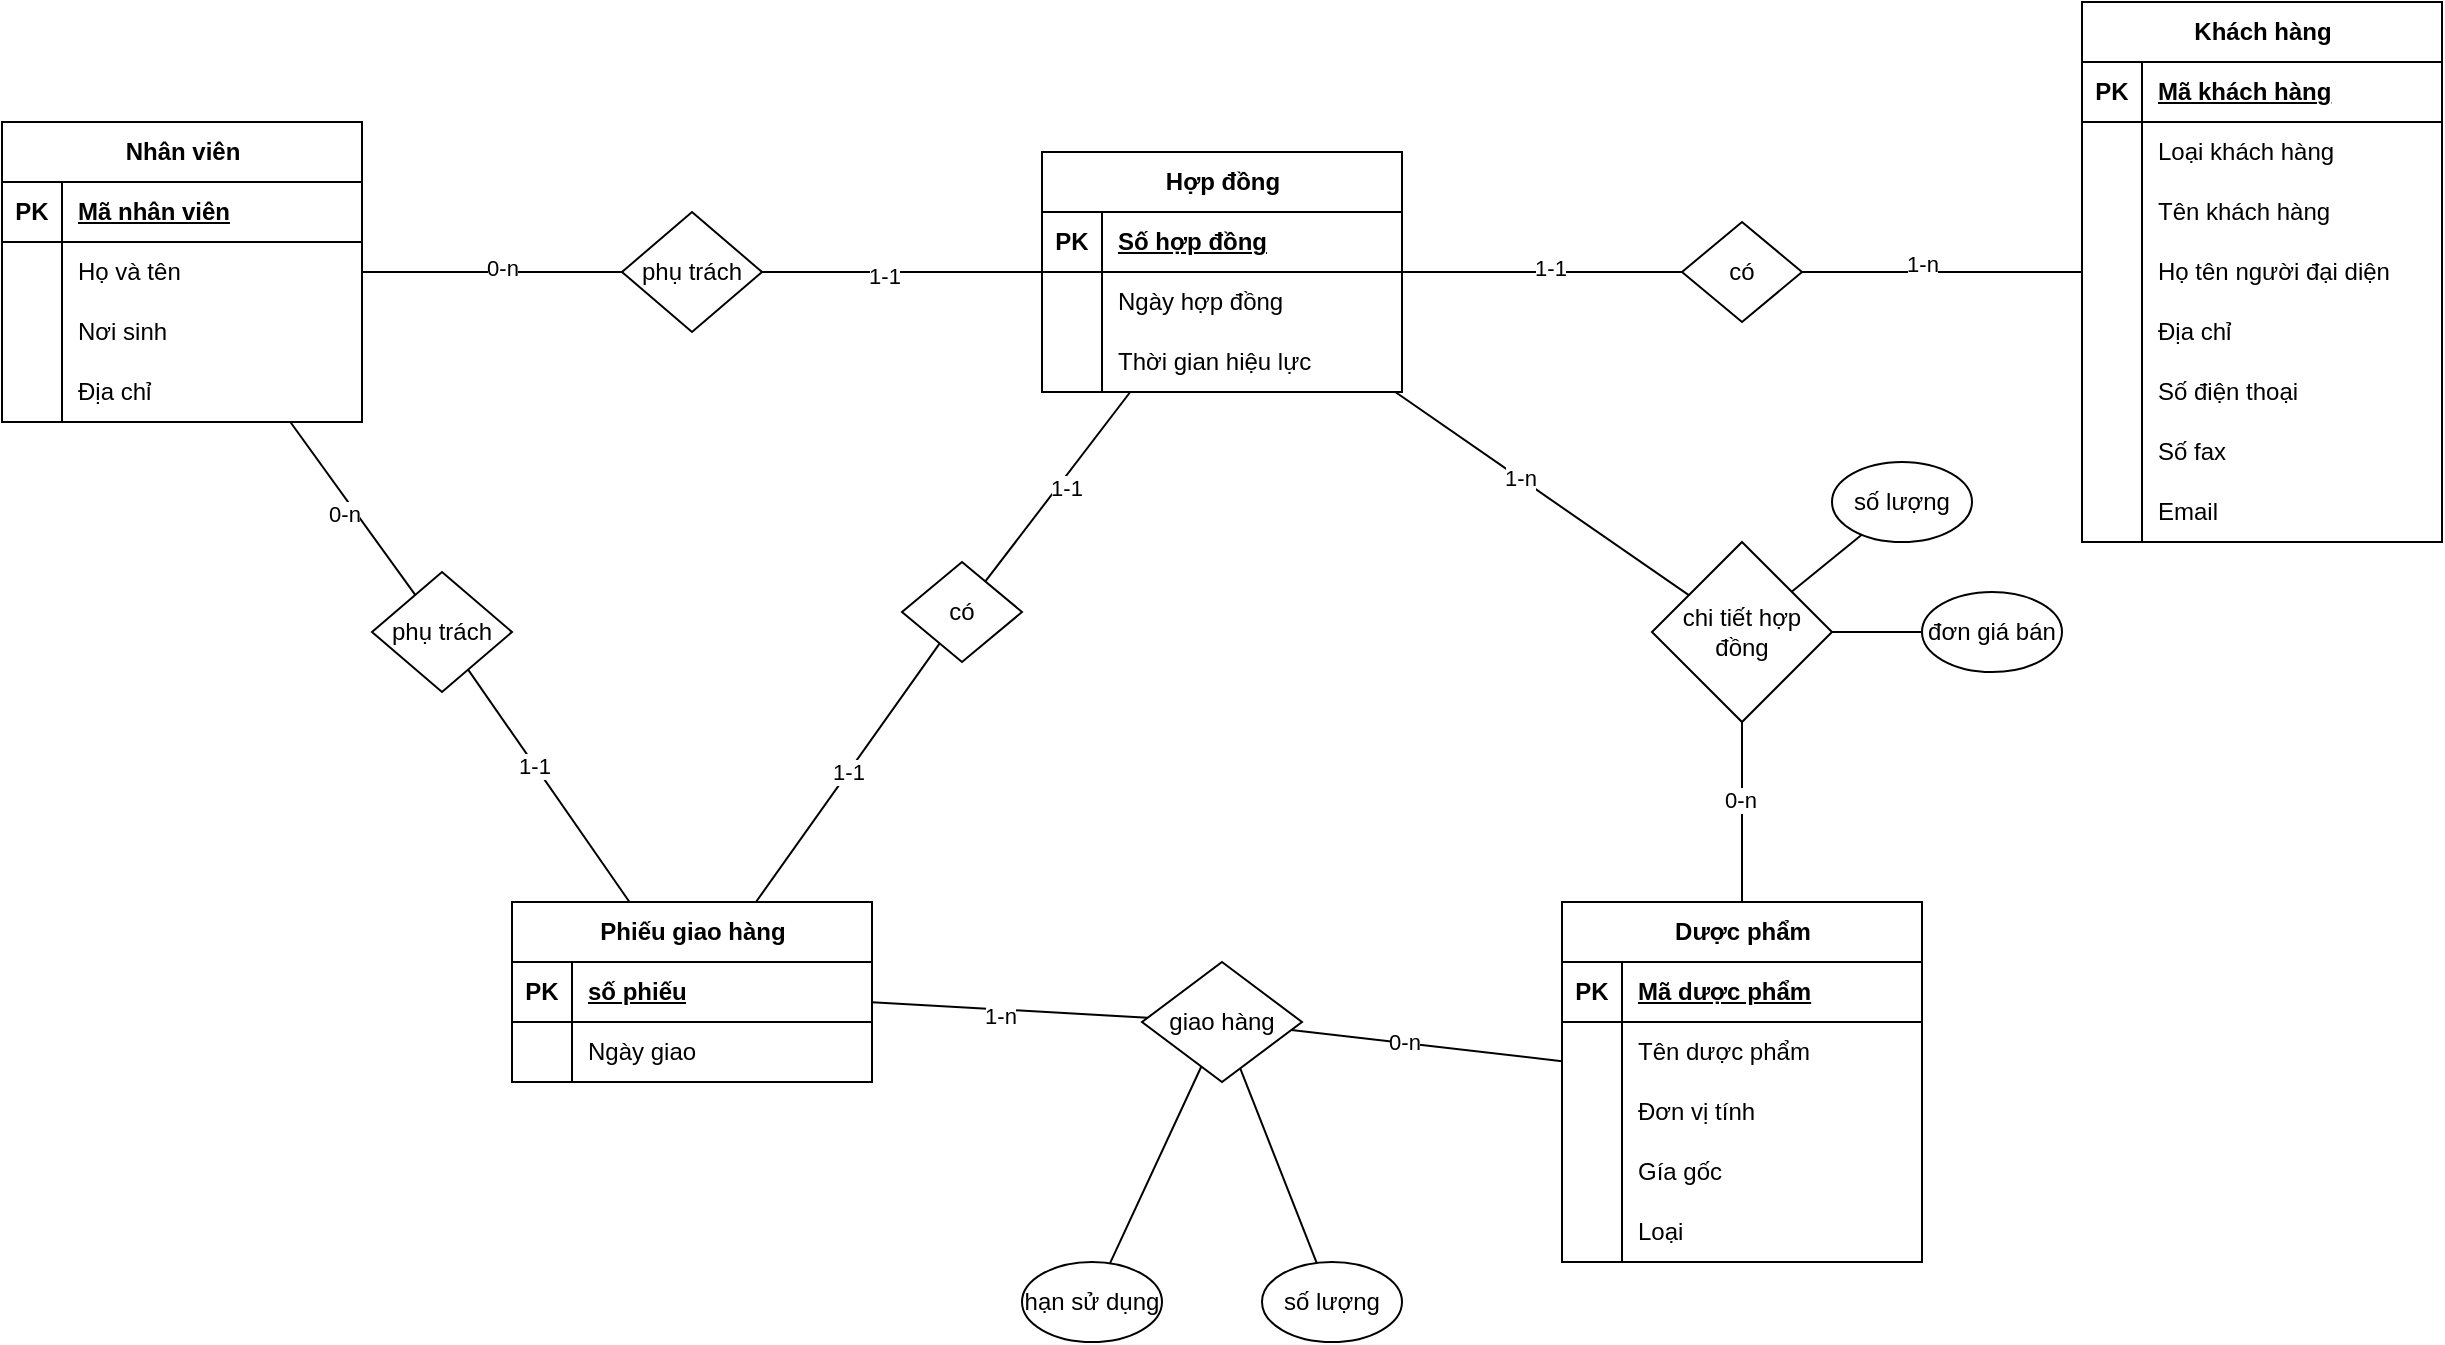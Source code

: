 <mxfile version="26.0.12">
  <diagram name="LAB2_1" id="0BGHkVzZSLw3zUuZp1_W">
    <mxGraphModel dx="2480" dy="1629" grid="1" gridSize="10" guides="1" tooltips="1" connect="1" arrows="1" fold="1" page="0" pageScale="1" pageWidth="850" pageHeight="1100" math="0" shadow="0">
      <root>
        <mxCell id="0" />
        <mxCell id="1" parent="0" />
        <mxCell id="4EMKfhPmd0c5X23w6Kxa-1" value="Nhân viên" style="shape=table;startSize=30;container=1;collapsible=1;childLayout=tableLayout;fixedRows=1;rowLines=0;fontStyle=1;align=center;resizeLast=1;html=1;" vertex="1" parent="1">
          <mxGeometry x="-430" y="-350" width="180" height="150" as="geometry" />
        </mxCell>
        <mxCell id="4EMKfhPmd0c5X23w6Kxa-2" value="" style="shape=tableRow;horizontal=0;startSize=0;swimlaneHead=0;swimlaneBody=0;fillColor=none;collapsible=0;dropTarget=0;points=[[0,0.5],[1,0.5]];portConstraint=eastwest;top=0;left=0;right=0;bottom=1;" vertex="1" parent="4EMKfhPmd0c5X23w6Kxa-1">
          <mxGeometry y="30" width="180" height="30" as="geometry" />
        </mxCell>
        <mxCell id="4EMKfhPmd0c5X23w6Kxa-3" value="PK" style="shape=partialRectangle;connectable=0;fillColor=none;top=0;left=0;bottom=0;right=0;fontStyle=1;overflow=hidden;whiteSpace=wrap;html=1;" vertex="1" parent="4EMKfhPmd0c5X23w6Kxa-2">
          <mxGeometry width="30" height="30" as="geometry">
            <mxRectangle width="30" height="30" as="alternateBounds" />
          </mxGeometry>
        </mxCell>
        <mxCell id="4EMKfhPmd0c5X23w6Kxa-4" value="Mã nhân viên" style="shape=partialRectangle;connectable=0;fillColor=none;top=0;left=0;bottom=0;right=0;align=left;spacingLeft=6;fontStyle=5;overflow=hidden;whiteSpace=wrap;html=1;" vertex="1" parent="4EMKfhPmd0c5X23w6Kxa-2">
          <mxGeometry x="30" width="150" height="30" as="geometry">
            <mxRectangle width="150" height="30" as="alternateBounds" />
          </mxGeometry>
        </mxCell>
        <mxCell id="4EMKfhPmd0c5X23w6Kxa-5" value="" style="shape=tableRow;horizontal=0;startSize=0;swimlaneHead=0;swimlaneBody=0;fillColor=none;collapsible=0;dropTarget=0;points=[[0,0.5],[1,0.5]];portConstraint=eastwest;top=0;left=0;right=0;bottom=0;" vertex="1" parent="4EMKfhPmd0c5X23w6Kxa-1">
          <mxGeometry y="60" width="180" height="30" as="geometry" />
        </mxCell>
        <mxCell id="4EMKfhPmd0c5X23w6Kxa-6" value="" style="shape=partialRectangle;connectable=0;fillColor=none;top=0;left=0;bottom=0;right=0;editable=1;overflow=hidden;whiteSpace=wrap;html=1;" vertex="1" parent="4EMKfhPmd0c5X23w6Kxa-5">
          <mxGeometry width="30" height="30" as="geometry">
            <mxRectangle width="30" height="30" as="alternateBounds" />
          </mxGeometry>
        </mxCell>
        <mxCell id="4EMKfhPmd0c5X23w6Kxa-7" value="Họ và tên" style="shape=partialRectangle;connectable=0;fillColor=none;top=0;left=0;bottom=0;right=0;align=left;spacingLeft=6;overflow=hidden;whiteSpace=wrap;html=1;" vertex="1" parent="4EMKfhPmd0c5X23w6Kxa-5">
          <mxGeometry x="30" width="150" height="30" as="geometry">
            <mxRectangle width="150" height="30" as="alternateBounds" />
          </mxGeometry>
        </mxCell>
        <mxCell id="4EMKfhPmd0c5X23w6Kxa-8" value="" style="shape=tableRow;horizontal=0;startSize=0;swimlaneHead=0;swimlaneBody=0;fillColor=none;collapsible=0;dropTarget=0;points=[[0,0.5],[1,0.5]];portConstraint=eastwest;top=0;left=0;right=0;bottom=0;" vertex="1" parent="4EMKfhPmd0c5X23w6Kxa-1">
          <mxGeometry y="90" width="180" height="30" as="geometry" />
        </mxCell>
        <mxCell id="4EMKfhPmd0c5X23w6Kxa-9" value="" style="shape=partialRectangle;connectable=0;fillColor=none;top=0;left=0;bottom=0;right=0;editable=1;overflow=hidden;whiteSpace=wrap;html=1;" vertex="1" parent="4EMKfhPmd0c5X23w6Kxa-8">
          <mxGeometry width="30" height="30" as="geometry">
            <mxRectangle width="30" height="30" as="alternateBounds" />
          </mxGeometry>
        </mxCell>
        <mxCell id="4EMKfhPmd0c5X23w6Kxa-10" value="Nơi sinh" style="shape=partialRectangle;connectable=0;fillColor=none;top=0;left=0;bottom=0;right=0;align=left;spacingLeft=6;overflow=hidden;whiteSpace=wrap;html=1;" vertex="1" parent="4EMKfhPmd0c5X23w6Kxa-8">
          <mxGeometry x="30" width="150" height="30" as="geometry">
            <mxRectangle width="150" height="30" as="alternateBounds" />
          </mxGeometry>
        </mxCell>
        <mxCell id="4EMKfhPmd0c5X23w6Kxa-11" value="" style="shape=tableRow;horizontal=0;startSize=0;swimlaneHead=0;swimlaneBody=0;fillColor=none;collapsible=0;dropTarget=0;points=[[0,0.5],[1,0.5]];portConstraint=eastwest;top=0;left=0;right=0;bottom=0;" vertex="1" parent="4EMKfhPmd0c5X23w6Kxa-1">
          <mxGeometry y="120" width="180" height="30" as="geometry" />
        </mxCell>
        <mxCell id="4EMKfhPmd0c5X23w6Kxa-12" value="" style="shape=partialRectangle;connectable=0;fillColor=none;top=0;left=0;bottom=0;right=0;editable=1;overflow=hidden;whiteSpace=wrap;html=1;" vertex="1" parent="4EMKfhPmd0c5X23w6Kxa-11">
          <mxGeometry width="30" height="30" as="geometry">
            <mxRectangle width="30" height="30" as="alternateBounds" />
          </mxGeometry>
        </mxCell>
        <mxCell id="4EMKfhPmd0c5X23w6Kxa-13" value="Địa chỉ&amp;nbsp;" style="shape=partialRectangle;connectable=0;fillColor=none;top=0;left=0;bottom=0;right=0;align=left;spacingLeft=6;overflow=hidden;whiteSpace=wrap;html=1;" vertex="1" parent="4EMKfhPmd0c5X23w6Kxa-11">
          <mxGeometry x="30" width="150" height="30" as="geometry">
            <mxRectangle width="150" height="30" as="alternateBounds" />
          </mxGeometry>
        </mxCell>
        <mxCell id="4EMKfhPmd0c5X23w6Kxa-17" value="Khách hàng" style="shape=table;startSize=30;container=1;collapsible=1;childLayout=tableLayout;fixedRows=1;rowLines=0;fontStyle=1;align=center;resizeLast=1;html=1;" vertex="1" parent="1">
          <mxGeometry x="610" y="-410" width="180" height="270" as="geometry" />
        </mxCell>
        <mxCell id="4EMKfhPmd0c5X23w6Kxa-18" value="" style="shape=tableRow;horizontal=0;startSize=0;swimlaneHead=0;swimlaneBody=0;fillColor=none;collapsible=0;dropTarget=0;points=[[0,0.5],[1,0.5]];portConstraint=eastwest;top=0;left=0;right=0;bottom=1;" vertex="1" parent="4EMKfhPmd0c5X23w6Kxa-17">
          <mxGeometry y="30" width="180" height="30" as="geometry" />
        </mxCell>
        <mxCell id="4EMKfhPmd0c5X23w6Kxa-19" value="PK" style="shape=partialRectangle;connectable=0;fillColor=none;top=0;left=0;bottom=0;right=0;fontStyle=1;overflow=hidden;whiteSpace=wrap;html=1;" vertex="1" parent="4EMKfhPmd0c5X23w6Kxa-18">
          <mxGeometry width="30" height="30" as="geometry">
            <mxRectangle width="30" height="30" as="alternateBounds" />
          </mxGeometry>
        </mxCell>
        <mxCell id="4EMKfhPmd0c5X23w6Kxa-20" value="Mã khách hàng" style="shape=partialRectangle;connectable=0;fillColor=none;top=0;left=0;bottom=0;right=0;align=left;spacingLeft=6;fontStyle=5;overflow=hidden;whiteSpace=wrap;html=1;" vertex="1" parent="4EMKfhPmd0c5X23w6Kxa-18">
          <mxGeometry x="30" width="150" height="30" as="geometry">
            <mxRectangle width="150" height="30" as="alternateBounds" />
          </mxGeometry>
        </mxCell>
        <mxCell id="4EMKfhPmd0c5X23w6Kxa-21" value="" style="shape=tableRow;horizontal=0;startSize=0;swimlaneHead=0;swimlaneBody=0;fillColor=none;collapsible=0;dropTarget=0;points=[[0,0.5],[1,0.5]];portConstraint=eastwest;top=0;left=0;right=0;bottom=0;" vertex="1" parent="4EMKfhPmd0c5X23w6Kxa-17">
          <mxGeometry y="60" width="180" height="30" as="geometry" />
        </mxCell>
        <mxCell id="4EMKfhPmd0c5X23w6Kxa-22" value="" style="shape=partialRectangle;connectable=0;fillColor=none;top=0;left=0;bottom=0;right=0;editable=1;overflow=hidden;whiteSpace=wrap;html=1;" vertex="1" parent="4EMKfhPmd0c5X23w6Kxa-21">
          <mxGeometry width="30" height="30" as="geometry">
            <mxRectangle width="30" height="30" as="alternateBounds" />
          </mxGeometry>
        </mxCell>
        <mxCell id="4EMKfhPmd0c5X23w6Kxa-23" value="Loại khách hàng" style="shape=partialRectangle;connectable=0;fillColor=none;top=0;left=0;bottom=0;right=0;align=left;spacingLeft=6;overflow=hidden;whiteSpace=wrap;html=1;" vertex="1" parent="4EMKfhPmd0c5X23w6Kxa-21">
          <mxGeometry x="30" width="150" height="30" as="geometry">
            <mxRectangle width="150" height="30" as="alternateBounds" />
          </mxGeometry>
        </mxCell>
        <mxCell id="4EMKfhPmd0c5X23w6Kxa-24" value="" style="shape=tableRow;horizontal=0;startSize=0;swimlaneHead=0;swimlaneBody=0;fillColor=none;collapsible=0;dropTarget=0;points=[[0,0.5],[1,0.5]];portConstraint=eastwest;top=0;left=0;right=0;bottom=0;" vertex="1" parent="4EMKfhPmd0c5X23w6Kxa-17">
          <mxGeometry y="90" width="180" height="30" as="geometry" />
        </mxCell>
        <mxCell id="4EMKfhPmd0c5X23w6Kxa-25" value="" style="shape=partialRectangle;connectable=0;fillColor=none;top=0;left=0;bottom=0;right=0;editable=1;overflow=hidden;whiteSpace=wrap;html=1;" vertex="1" parent="4EMKfhPmd0c5X23w6Kxa-24">
          <mxGeometry width="30" height="30" as="geometry">
            <mxRectangle width="30" height="30" as="alternateBounds" />
          </mxGeometry>
        </mxCell>
        <mxCell id="4EMKfhPmd0c5X23w6Kxa-26" value="Tên khách hàng" style="shape=partialRectangle;connectable=0;fillColor=none;top=0;left=0;bottom=0;right=0;align=left;spacingLeft=6;overflow=hidden;whiteSpace=wrap;html=1;" vertex="1" parent="4EMKfhPmd0c5X23w6Kxa-24">
          <mxGeometry x="30" width="150" height="30" as="geometry">
            <mxRectangle width="150" height="30" as="alternateBounds" />
          </mxGeometry>
        </mxCell>
        <mxCell id="4EMKfhPmd0c5X23w6Kxa-27" value="" style="shape=tableRow;horizontal=0;startSize=0;swimlaneHead=0;swimlaneBody=0;fillColor=none;collapsible=0;dropTarget=0;points=[[0,0.5],[1,0.5]];portConstraint=eastwest;top=0;left=0;right=0;bottom=0;" vertex="1" parent="4EMKfhPmd0c5X23w6Kxa-17">
          <mxGeometry y="120" width="180" height="30" as="geometry" />
        </mxCell>
        <mxCell id="4EMKfhPmd0c5X23w6Kxa-28" value="" style="shape=partialRectangle;connectable=0;fillColor=none;top=0;left=0;bottom=0;right=0;editable=1;overflow=hidden;whiteSpace=wrap;html=1;" vertex="1" parent="4EMKfhPmd0c5X23w6Kxa-27">
          <mxGeometry width="30" height="30" as="geometry">
            <mxRectangle width="30" height="30" as="alternateBounds" />
          </mxGeometry>
        </mxCell>
        <mxCell id="4EMKfhPmd0c5X23w6Kxa-29" value="Họ tên người đại diện" style="shape=partialRectangle;connectable=0;fillColor=none;top=0;left=0;bottom=0;right=0;align=left;spacingLeft=6;overflow=hidden;whiteSpace=wrap;html=1;" vertex="1" parent="4EMKfhPmd0c5X23w6Kxa-27">
          <mxGeometry x="30" width="150" height="30" as="geometry">
            <mxRectangle width="150" height="30" as="alternateBounds" />
          </mxGeometry>
        </mxCell>
        <mxCell id="4EMKfhPmd0c5X23w6Kxa-43" value="" style="shape=tableRow;horizontal=0;startSize=0;swimlaneHead=0;swimlaneBody=0;fillColor=none;collapsible=0;dropTarget=0;points=[[0,0.5],[1,0.5]];portConstraint=eastwest;top=0;left=0;right=0;bottom=0;" vertex="1" parent="4EMKfhPmd0c5X23w6Kxa-17">
          <mxGeometry y="150" width="180" height="30" as="geometry" />
        </mxCell>
        <mxCell id="4EMKfhPmd0c5X23w6Kxa-44" value="" style="shape=partialRectangle;connectable=0;fillColor=none;top=0;left=0;bottom=0;right=0;editable=1;overflow=hidden;whiteSpace=wrap;html=1;" vertex="1" parent="4EMKfhPmd0c5X23w6Kxa-43">
          <mxGeometry width="30" height="30" as="geometry">
            <mxRectangle width="30" height="30" as="alternateBounds" />
          </mxGeometry>
        </mxCell>
        <mxCell id="4EMKfhPmd0c5X23w6Kxa-45" value="Địa chỉ" style="shape=partialRectangle;connectable=0;fillColor=none;top=0;left=0;bottom=0;right=0;align=left;spacingLeft=6;overflow=hidden;whiteSpace=wrap;html=1;" vertex="1" parent="4EMKfhPmd0c5X23w6Kxa-43">
          <mxGeometry x="30" width="150" height="30" as="geometry">
            <mxRectangle width="150" height="30" as="alternateBounds" />
          </mxGeometry>
        </mxCell>
        <mxCell id="4EMKfhPmd0c5X23w6Kxa-46" value="" style="shape=tableRow;horizontal=0;startSize=0;swimlaneHead=0;swimlaneBody=0;fillColor=none;collapsible=0;dropTarget=0;points=[[0,0.5],[1,0.5]];portConstraint=eastwest;top=0;left=0;right=0;bottom=0;" vertex="1" parent="4EMKfhPmd0c5X23w6Kxa-17">
          <mxGeometry y="180" width="180" height="30" as="geometry" />
        </mxCell>
        <mxCell id="4EMKfhPmd0c5X23w6Kxa-47" value="" style="shape=partialRectangle;connectable=0;fillColor=none;top=0;left=0;bottom=0;right=0;editable=1;overflow=hidden;whiteSpace=wrap;html=1;" vertex="1" parent="4EMKfhPmd0c5X23w6Kxa-46">
          <mxGeometry width="30" height="30" as="geometry">
            <mxRectangle width="30" height="30" as="alternateBounds" />
          </mxGeometry>
        </mxCell>
        <mxCell id="4EMKfhPmd0c5X23w6Kxa-48" value="Số điện thoại" style="shape=partialRectangle;connectable=0;fillColor=none;top=0;left=0;bottom=0;right=0;align=left;spacingLeft=6;overflow=hidden;whiteSpace=wrap;html=1;" vertex="1" parent="4EMKfhPmd0c5X23w6Kxa-46">
          <mxGeometry x="30" width="150" height="30" as="geometry">
            <mxRectangle width="150" height="30" as="alternateBounds" />
          </mxGeometry>
        </mxCell>
        <mxCell id="4EMKfhPmd0c5X23w6Kxa-49" value="" style="shape=tableRow;horizontal=0;startSize=0;swimlaneHead=0;swimlaneBody=0;fillColor=none;collapsible=0;dropTarget=0;points=[[0,0.5],[1,0.5]];portConstraint=eastwest;top=0;left=0;right=0;bottom=0;" vertex="1" parent="4EMKfhPmd0c5X23w6Kxa-17">
          <mxGeometry y="210" width="180" height="30" as="geometry" />
        </mxCell>
        <mxCell id="4EMKfhPmd0c5X23w6Kxa-50" value="" style="shape=partialRectangle;connectable=0;fillColor=none;top=0;left=0;bottom=0;right=0;editable=1;overflow=hidden;whiteSpace=wrap;html=1;" vertex="1" parent="4EMKfhPmd0c5X23w6Kxa-49">
          <mxGeometry width="30" height="30" as="geometry">
            <mxRectangle width="30" height="30" as="alternateBounds" />
          </mxGeometry>
        </mxCell>
        <mxCell id="4EMKfhPmd0c5X23w6Kxa-51" value="Số fax" style="shape=partialRectangle;connectable=0;fillColor=none;top=0;left=0;bottom=0;right=0;align=left;spacingLeft=6;overflow=hidden;whiteSpace=wrap;html=1;" vertex="1" parent="4EMKfhPmd0c5X23w6Kxa-49">
          <mxGeometry x="30" width="150" height="30" as="geometry">
            <mxRectangle width="150" height="30" as="alternateBounds" />
          </mxGeometry>
        </mxCell>
        <mxCell id="4EMKfhPmd0c5X23w6Kxa-52" value="" style="shape=tableRow;horizontal=0;startSize=0;swimlaneHead=0;swimlaneBody=0;fillColor=none;collapsible=0;dropTarget=0;points=[[0,0.5],[1,0.5]];portConstraint=eastwest;top=0;left=0;right=0;bottom=0;" vertex="1" parent="4EMKfhPmd0c5X23w6Kxa-17">
          <mxGeometry y="240" width="180" height="30" as="geometry" />
        </mxCell>
        <mxCell id="4EMKfhPmd0c5X23w6Kxa-53" value="" style="shape=partialRectangle;connectable=0;fillColor=none;top=0;left=0;bottom=0;right=0;editable=1;overflow=hidden;whiteSpace=wrap;html=1;" vertex="1" parent="4EMKfhPmd0c5X23w6Kxa-52">
          <mxGeometry width="30" height="30" as="geometry">
            <mxRectangle width="30" height="30" as="alternateBounds" />
          </mxGeometry>
        </mxCell>
        <mxCell id="4EMKfhPmd0c5X23w6Kxa-54" value="Email" style="shape=partialRectangle;connectable=0;fillColor=none;top=0;left=0;bottom=0;right=0;align=left;spacingLeft=6;overflow=hidden;whiteSpace=wrap;html=1;" vertex="1" parent="4EMKfhPmd0c5X23w6Kxa-52">
          <mxGeometry x="30" width="150" height="30" as="geometry">
            <mxRectangle width="150" height="30" as="alternateBounds" />
          </mxGeometry>
        </mxCell>
        <mxCell id="4EMKfhPmd0c5X23w6Kxa-55" value="Hợp đồng" style="shape=table;startSize=30;container=1;collapsible=1;childLayout=tableLayout;fixedRows=1;rowLines=0;fontStyle=1;align=center;resizeLast=1;html=1;" vertex="1" parent="1">
          <mxGeometry x="90" y="-335" width="180" height="120" as="geometry" />
        </mxCell>
        <mxCell id="4EMKfhPmd0c5X23w6Kxa-56" value="" style="shape=tableRow;horizontal=0;startSize=0;swimlaneHead=0;swimlaneBody=0;fillColor=none;collapsible=0;dropTarget=0;points=[[0,0.5],[1,0.5]];portConstraint=eastwest;top=0;left=0;right=0;bottom=1;" vertex="1" parent="4EMKfhPmd0c5X23w6Kxa-55">
          <mxGeometry y="30" width="180" height="30" as="geometry" />
        </mxCell>
        <mxCell id="4EMKfhPmd0c5X23w6Kxa-57" value="PK" style="shape=partialRectangle;connectable=0;fillColor=none;top=0;left=0;bottom=0;right=0;fontStyle=1;overflow=hidden;whiteSpace=wrap;html=1;" vertex="1" parent="4EMKfhPmd0c5X23w6Kxa-56">
          <mxGeometry width="30" height="30" as="geometry">
            <mxRectangle width="30" height="30" as="alternateBounds" />
          </mxGeometry>
        </mxCell>
        <mxCell id="4EMKfhPmd0c5X23w6Kxa-58" value="Số hợp đồng" style="shape=partialRectangle;connectable=0;fillColor=none;top=0;left=0;bottom=0;right=0;align=left;spacingLeft=6;fontStyle=5;overflow=hidden;whiteSpace=wrap;html=1;" vertex="1" parent="4EMKfhPmd0c5X23w6Kxa-56">
          <mxGeometry x="30" width="150" height="30" as="geometry">
            <mxRectangle width="150" height="30" as="alternateBounds" />
          </mxGeometry>
        </mxCell>
        <mxCell id="4EMKfhPmd0c5X23w6Kxa-59" value="" style="shape=tableRow;horizontal=0;startSize=0;swimlaneHead=0;swimlaneBody=0;fillColor=none;collapsible=0;dropTarget=0;points=[[0,0.5],[1,0.5]];portConstraint=eastwest;top=0;left=0;right=0;bottom=0;" vertex="1" parent="4EMKfhPmd0c5X23w6Kxa-55">
          <mxGeometry y="60" width="180" height="30" as="geometry" />
        </mxCell>
        <mxCell id="4EMKfhPmd0c5X23w6Kxa-60" value="" style="shape=partialRectangle;connectable=0;fillColor=none;top=0;left=0;bottom=0;right=0;editable=1;overflow=hidden;whiteSpace=wrap;html=1;" vertex="1" parent="4EMKfhPmd0c5X23w6Kxa-59">
          <mxGeometry width="30" height="30" as="geometry">
            <mxRectangle width="30" height="30" as="alternateBounds" />
          </mxGeometry>
        </mxCell>
        <mxCell id="4EMKfhPmd0c5X23w6Kxa-61" value="Ngày hợp đồng" style="shape=partialRectangle;connectable=0;fillColor=none;top=0;left=0;bottom=0;right=0;align=left;spacingLeft=6;overflow=hidden;whiteSpace=wrap;html=1;" vertex="1" parent="4EMKfhPmd0c5X23w6Kxa-59">
          <mxGeometry x="30" width="150" height="30" as="geometry">
            <mxRectangle width="150" height="30" as="alternateBounds" />
          </mxGeometry>
        </mxCell>
        <mxCell id="4EMKfhPmd0c5X23w6Kxa-77" value="" style="shape=tableRow;horizontal=0;startSize=0;swimlaneHead=0;swimlaneBody=0;fillColor=none;collapsible=0;dropTarget=0;points=[[0,0.5],[1,0.5]];portConstraint=eastwest;top=0;left=0;right=0;bottom=0;" vertex="1" parent="4EMKfhPmd0c5X23w6Kxa-55">
          <mxGeometry y="90" width="180" height="30" as="geometry" />
        </mxCell>
        <mxCell id="4EMKfhPmd0c5X23w6Kxa-78" value="" style="shape=partialRectangle;connectable=0;fillColor=none;top=0;left=0;bottom=0;right=0;editable=1;overflow=hidden;whiteSpace=wrap;html=1;" vertex="1" parent="4EMKfhPmd0c5X23w6Kxa-77">
          <mxGeometry width="30" height="30" as="geometry">
            <mxRectangle width="30" height="30" as="alternateBounds" />
          </mxGeometry>
        </mxCell>
        <mxCell id="4EMKfhPmd0c5X23w6Kxa-79" value="Thời gian hiệu lực" style="shape=partialRectangle;connectable=0;fillColor=none;top=0;left=0;bottom=0;right=0;align=left;spacingLeft=6;overflow=hidden;whiteSpace=wrap;html=1;" vertex="1" parent="4EMKfhPmd0c5X23w6Kxa-77">
          <mxGeometry x="30" width="150" height="30" as="geometry">
            <mxRectangle width="150" height="30" as="alternateBounds" />
          </mxGeometry>
        </mxCell>
        <mxCell id="4EMKfhPmd0c5X23w6Kxa-83" value="Dược phẩm" style="shape=table;startSize=30;container=1;collapsible=1;childLayout=tableLayout;fixedRows=1;rowLines=0;fontStyle=1;align=center;resizeLast=1;html=1;" vertex="1" parent="1">
          <mxGeometry x="350" y="40" width="180" height="180" as="geometry" />
        </mxCell>
        <mxCell id="4EMKfhPmd0c5X23w6Kxa-84" value="" style="shape=tableRow;horizontal=0;startSize=0;swimlaneHead=0;swimlaneBody=0;fillColor=none;collapsible=0;dropTarget=0;points=[[0,0.5],[1,0.5]];portConstraint=eastwest;top=0;left=0;right=0;bottom=1;" vertex="1" parent="4EMKfhPmd0c5X23w6Kxa-83">
          <mxGeometry y="30" width="180" height="30" as="geometry" />
        </mxCell>
        <mxCell id="4EMKfhPmd0c5X23w6Kxa-85" value="PK" style="shape=partialRectangle;connectable=0;fillColor=none;top=0;left=0;bottom=0;right=0;fontStyle=1;overflow=hidden;whiteSpace=wrap;html=1;" vertex="1" parent="4EMKfhPmd0c5X23w6Kxa-84">
          <mxGeometry width="30" height="30" as="geometry">
            <mxRectangle width="30" height="30" as="alternateBounds" />
          </mxGeometry>
        </mxCell>
        <mxCell id="4EMKfhPmd0c5X23w6Kxa-86" value="Mã dược phẩm" style="shape=partialRectangle;connectable=0;fillColor=none;top=0;left=0;bottom=0;right=0;align=left;spacingLeft=6;fontStyle=5;overflow=hidden;whiteSpace=wrap;html=1;" vertex="1" parent="4EMKfhPmd0c5X23w6Kxa-84">
          <mxGeometry x="30" width="150" height="30" as="geometry">
            <mxRectangle width="150" height="30" as="alternateBounds" />
          </mxGeometry>
        </mxCell>
        <mxCell id="4EMKfhPmd0c5X23w6Kxa-87" value="" style="shape=tableRow;horizontal=0;startSize=0;swimlaneHead=0;swimlaneBody=0;fillColor=none;collapsible=0;dropTarget=0;points=[[0,0.5],[1,0.5]];portConstraint=eastwest;top=0;left=0;right=0;bottom=0;" vertex="1" parent="4EMKfhPmd0c5X23w6Kxa-83">
          <mxGeometry y="60" width="180" height="30" as="geometry" />
        </mxCell>
        <mxCell id="4EMKfhPmd0c5X23w6Kxa-88" value="" style="shape=partialRectangle;connectable=0;fillColor=none;top=0;left=0;bottom=0;right=0;editable=1;overflow=hidden;whiteSpace=wrap;html=1;" vertex="1" parent="4EMKfhPmd0c5X23w6Kxa-87">
          <mxGeometry width="30" height="30" as="geometry">
            <mxRectangle width="30" height="30" as="alternateBounds" />
          </mxGeometry>
        </mxCell>
        <mxCell id="4EMKfhPmd0c5X23w6Kxa-89" value="Tên dược phẩm" style="shape=partialRectangle;connectable=0;fillColor=none;top=0;left=0;bottom=0;right=0;align=left;spacingLeft=6;overflow=hidden;whiteSpace=wrap;html=1;" vertex="1" parent="4EMKfhPmd0c5X23w6Kxa-87">
          <mxGeometry x="30" width="150" height="30" as="geometry">
            <mxRectangle width="150" height="30" as="alternateBounds" />
          </mxGeometry>
        </mxCell>
        <mxCell id="4EMKfhPmd0c5X23w6Kxa-90" value="" style="shape=tableRow;horizontal=0;startSize=0;swimlaneHead=0;swimlaneBody=0;fillColor=none;collapsible=0;dropTarget=0;points=[[0,0.5],[1,0.5]];portConstraint=eastwest;top=0;left=0;right=0;bottom=0;" vertex="1" parent="4EMKfhPmd0c5X23w6Kxa-83">
          <mxGeometry y="90" width="180" height="30" as="geometry" />
        </mxCell>
        <mxCell id="4EMKfhPmd0c5X23w6Kxa-91" value="" style="shape=partialRectangle;connectable=0;fillColor=none;top=0;left=0;bottom=0;right=0;editable=1;overflow=hidden;whiteSpace=wrap;html=1;" vertex="1" parent="4EMKfhPmd0c5X23w6Kxa-90">
          <mxGeometry width="30" height="30" as="geometry">
            <mxRectangle width="30" height="30" as="alternateBounds" />
          </mxGeometry>
        </mxCell>
        <mxCell id="4EMKfhPmd0c5X23w6Kxa-92" value="Đơn vị tính&amp;nbsp;" style="shape=partialRectangle;connectable=0;fillColor=none;top=0;left=0;bottom=0;right=0;align=left;spacingLeft=6;overflow=hidden;whiteSpace=wrap;html=1;" vertex="1" parent="4EMKfhPmd0c5X23w6Kxa-90">
          <mxGeometry x="30" width="150" height="30" as="geometry">
            <mxRectangle width="150" height="30" as="alternateBounds" />
          </mxGeometry>
        </mxCell>
        <mxCell id="4EMKfhPmd0c5X23w6Kxa-93" value="" style="shape=tableRow;horizontal=0;startSize=0;swimlaneHead=0;swimlaneBody=0;fillColor=none;collapsible=0;dropTarget=0;points=[[0,0.5],[1,0.5]];portConstraint=eastwest;top=0;left=0;right=0;bottom=0;" vertex="1" parent="4EMKfhPmd0c5X23w6Kxa-83">
          <mxGeometry y="120" width="180" height="30" as="geometry" />
        </mxCell>
        <mxCell id="4EMKfhPmd0c5X23w6Kxa-94" value="" style="shape=partialRectangle;connectable=0;fillColor=none;top=0;left=0;bottom=0;right=0;editable=1;overflow=hidden;whiteSpace=wrap;html=1;" vertex="1" parent="4EMKfhPmd0c5X23w6Kxa-93">
          <mxGeometry width="30" height="30" as="geometry">
            <mxRectangle width="30" height="30" as="alternateBounds" />
          </mxGeometry>
        </mxCell>
        <mxCell id="4EMKfhPmd0c5X23w6Kxa-95" value="Gía gốc" style="shape=partialRectangle;connectable=0;fillColor=none;top=0;left=0;bottom=0;right=0;align=left;spacingLeft=6;overflow=hidden;whiteSpace=wrap;html=1;" vertex="1" parent="4EMKfhPmd0c5X23w6Kxa-93">
          <mxGeometry x="30" width="150" height="30" as="geometry">
            <mxRectangle width="150" height="30" as="alternateBounds" />
          </mxGeometry>
        </mxCell>
        <mxCell id="4EMKfhPmd0c5X23w6Kxa-109" value="" style="shape=tableRow;horizontal=0;startSize=0;swimlaneHead=0;swimlaneBody=0;fillColor=none;collapsible=0;dropTarget=0;points=[[0,0.5],[1,0.5]];portConstraint=eastwest;top=0;left=0;right=0;bottom=0;" vertex="1" parent="4EMKfhPmd0c5X23w6Kxa-83">
          <mxGeometry y="150" width="180" height="30" as="geometry" />
        </mxCell>
        <mxCell id="4EMKfhPmd0c5X23w6Kxa-110" value="" style="shape=partialRectangle;connectable=0;fillColor=none;top=0;left=0;bottom=0;right=0;editable=1;overflow=hidden;whiteSpace=wrap;html=1;" vertex="1" parent="4EMKfhPmd0c5X23w6Kxa-109">
          <mxGeometry width="30" height="30" as="geometry">
            <mxRectangle width="30" height="30" as="alternateBounds" />
          </mxGeometry>
        </mxCell>
        <mxCell id="4EMKfhPmd0c5X23w6Kxa-111" value="Loại&amp;nbsp;" style="shape=partialRectangle;connectable=0;fillColor=none;top=0;left=0;bottom=0;right=0;align=left;spacingLeft=6;overflow=hidden;whiteSpace=wrap;html=1;" vertex="1" parent="4EMKfhPmd0c5X23w6Kxa-109">
          <mxGeometry x="30" width="150" height="30" as="geometry">
            <mxRectangle width="150" height="30" as="alternateBounds" />
          </mxGeometry>
        </mxCell>
        <mxCell id="4EMKfhPmd0c5X23w6Kxa-112" value="Phiếu giao hàng" style="shape=table;startSize=30;container=1;collapsible=1;childLayout=tableLayout;fixedRows=1;rowLines=0;fontStyle=1;align=center;resizeLast=1;html=1;" vertex="1" parent="1">
          <mxGeometry x="-175" y="40" width="180" height="90" as="geometry" />
        </mxCell>
        <mxCell id="4EMKfhPmd0c5X23w6Kxa-113" value="" style="shape=tableRow;horizontal=0;startSize=0;swimlaneHead=0;swimlaneBody=0;fillColor=none;collapsible=0;dropTarget=0;points=[[0,0.5],[1,0.5]];portConstraint=eastwest;top=0;left=0;right=0;bottom=1;" vertex="1" parent="4EMKfhPmd0c5X23w6Kxa-112">
          <mxGeometry y="30" width="180" height="30" as="geometry" />
        </mxCell>
        <mxCell id="4EMKfhPmd0c5X23w6Kxa-114" value="PK" style="shape=partialRectangle;connectable=0;fillColor=none;top=0;left=0;bottom=0;right=0;fontStyle=1;overflow=hidden;whiteSpace=wrap;html=1;" vertex="1" parent="4EMKfhPmd0c5X23w6Kxa-113">
          <mxGeometry width="30" height="30" as="geometry">
            <mxRectangle width="30" height="30" as="alternateBounds" />
          </mxGeometry>
        </mxCell>
        <mxCell id="4EMKfhPmd0c5X23w6Kxa-115" value="số phiếu" style="shape=partialRectangle;connectable=0;fillColor=none;top=0;left=0;bottom=0;right=0;align=left;spacingLeft=6;fontStyle=5;overflow=hidden;whiteSpace=wrap;html=1;" vertex="1" parent="4EMKfhPmd0c5X23w6Kxa-113">
          <mxGeometry x="30" width="150" height="30" as="geometry">
            <mxRectangle width="150" height="30" as="alternateBounds" />
          </mxGeometry>
        </mxCell>
        <mxCell id="4EMKfhPmd0c5X23w6Kxa-116" value="" style="shape=tableRow;horizontal=0;startSize=0;swimlaneHead=0;swimlaneBody=0;fillColor=none;collapsible=0;dropTarget=0;points=[[0,0.5],[1,0.5]];portConstraint=eastwest;top=0;left=0;right=0;bottom=0;" vertex="1" parent="4EMKfhPmd0c5X23w6Kxa-112">
          <mxGeometry y="60" width="180" height="30" as="geometry" />
        </mxCell>
        <mxCell id="4EMKfhPmd0c5X23w6Kxa-117" value="" style="shape=partialRectangle;connectable=0;fillColor=none;top=0;left=0;bottom=0;right=0;editable=1;overflow=hidden;whiteSpace=wrap;html=1;" vertex="1" parent="4EMKfhPmd0c5X23w6Kxa-116">
          <mxGeometry width="30" height="30" as="geometry">
            <mxRectangle width="30" height="30" as="alternateBounds" />
          </mxGeometry>
        </mxCell>
        <mxCell id="4EMKfhPmd0c5X23w6Kxa-118" value="Ngày giao" style="shape=partialRectangle;connectable=0;fillColor=none;top=0;left=0;bottom=0;right=0;align=left;spacingLeft=6;overflow=hidden;whiteSpace=wrap;html=1;" vertex="1" parent="4EMKfhPmd0c5X23w6Kxa-116">
          <mxGeometry x="30" width="150" height="30" as="geometry">
            <mxRectangle width="150" height="30" as="alternateBounds" />
          </mxGeometry>
        </mxCell>
        <mxCell id="4EMKfhPmd0c5X23w6Kxa-125" value="có" style="shape=rhombus;html=1;dashed=0;whiteSpace=wrap;perimeter=rhombusPerimeter;" vertex="1" parent="1">
          <mxGeometry x="410" y="-300" width="60" height="50" as="geometry" />
        </mxCell>
        <mxCell id="4EMKfhPmd0c5X23w6Kxa-126" value="" style="endArrow=none;html=1;rounded=0;" edge="1" parent="1" source="4EMKfhPmd0c5X23w6Kxa-125" target="4EMKfhPmd0c5X23w6Kxa-17">
          <mxGeometry width="50" height="50" relative="1" as="geometry">
            <mxPoint x="470" y="-100" as="sourcePoint" />
            <mxPoint x="520" y="-150" as="targetPoint" />
          </mxGeometry>
        </mxCell>
        <mxCell id="4EMKfhPmd0c5X23w6Kxa-127" value="1-n" style="edgeLabel;html=1;align=center;verticalAlign=middle;resizable=0;points=[];" vertex="1" connectable="0" parent="4EMKfhPmd0c5X23w6Kxa-126">
          <mxGeometry x="-0.146" y="4" relative="1" as="geometry">
            <mxPoint as="offset" />
          </mxGeometry>
        </mxCell>
        <mxCell id="4EMKfhPmd0c5X23w6Kxa-128" value="" style="endArrow=none;html=1;rounded=0;entryX=0;entryY=0.5;entryDx=0;entryDy=0;" edge="1" parent="1" source="4EMKfhPmd0c5X23w6Kxa-55" target="4EMKfhPmd0c5X23w6Kxa-125">
          <mxGeometry width="50" height="50" relative="1" as="geometry">
            <mxPoint x="270" y="-293.261" as="sourcePoint" />
            <mxPoint x="620" y="-265" as="targetPoint" />
          </mxGeometry>
        </mxCell>
        <mxCell id="4EMKfhPmd0c5X23w6Kxa-130" value="1-1" style="edgeLabel;html=1;align=center;verticalAlign=middle;resizable=0;points=[];" vertex="1" connectable="0" parent="4EMKfhPmd0c5X23w6Kxa-128">
          <mxGeometry x="0.051" y="2" relative="1" as="geometry">
            <mxPoint as="offset" />
          </mxGeometry>
        </mxCell>
        <mxCell id="4EMKfhPmd0c5X23w6Kxa-131" value="phụ trách" style="shape=rhombus;html=1;dashed=0;whiteSpace=wrap;perimeter=rhombusPerimeter;" vertex="1" parent="1">
          <mxGeometry x="-120" y="-305" width="70" height="60" as="geometry" />
        </mxCell>
        <mxCell id="4EMKfhPmd0c5X23w6Kxa-134" value="" style="endArrow=none;html=1;rounded=0;exitX=0;exitY=0.5;exitDx=0;exitDy=0;" edge="1" parent="1" source="4EMKfhPmd0c5X23w6Kxa-131" target="4EMKfhPmd0c5X23w6Kxa-1">
          <mxGeometry width="50" height="50" relative="1" as="geometry">
            <mxPoint x="-170" y="-90" as="sourcePoint" />
            <mxPoint x="-120" y="-140" as="targetPoint" />
          </mxGeometry>
        </mxCell>
        <mxCell id="4EMKfhPmd0c5X23w6Kxa-138" value="0-n" style="edgeLabel;html=1;align=center;verticalAlign=middle;resizable=0;points=[];" vertex="1" connectable="0" parent="4EMKfhPmd0c5X23w6Kxa-134">
          <mxGeometry x="-0.074" y="-2" relative="1" as="geometry">
            <mxPoint as="offset" />
          </mxGeometry>
        </mxCell>
        <mxCell id="4EMKfhPmd0c5X23w6Kxa-135" value="" style="endArrow=none;html=1;rounded=0;exitX=1;exitY=0.5;exitDx=0;exitDy=0;" edge="1" parent="1" source="4EMKfhPmd0c5X23w6Kxa-131" target="4EMKfhPmd0c5X23w6Kxa-55">
          <mxGeometry width="50" height="50" relative="1" as="geometry">
            <mxPoint x="-100" y="-265" as="sourcePoint" />
            <mxPoint x="90" y="-305" as="targetPoint" />
          </mxGeometry>
        </mxCell>
        <mxCell id="4EMKfhPmd0c5X23w6Kxa-137" value="1-1" style="edgeLabel;html=1;align=center;verticalAlign=middle;resizable=0;points=[];" vertex="1" connectable="0" parent="4EMKfhPmd0c5X23w6Kxa-135">
          <mxGeometry x="-0.128" y="-2" relative="1" as="geometry">
            <mxPoint as="offset" />
          </mxGeometry>
        </mxCell>
        <mxCell id="4EMKfhPmd0c5X23w6Kxa-139" value="chi tiết hợp đồng" style="shape=rhombus;html=1;dashed=0;whiteSpace=wrap;perimeter=rhombusPerimeter;" vertex="1" parent="1">
          <mxGeometry x="395" y="-140" width="90" height="90" as="geometry" />
        </mxCell>
        <mxCell id="4EMKfhPmd0c5X23w6Kxa-140" value="" style="endArrow=none;html=1;rounded=0;" edge="1" parent="1" source="4EMKfhPmd0c5X23w6Kxa-55" target="4EMKfhPmd0c5X23w6Kxa-139">
          <mxGeometry width="50" height="50" relative="1" as="geometry">
            <mxPoint x="280" y="-265" as="sourcePoint" />
            <mxPoint x="420" y="-265" as="targetPoint" />
          </mxGeometry>
        </mxCell>
        <mxCell id="4EMKfhPmd0c5X23w6Kxa-144" value="1-n" style="edgeLabel;html=1;align=center;verticalAlign=middle;resizable=0;points=[];" vertex="1" connectable="0" parent="4EMKfhPmd0c5X23w6Kxa-140">
          <mxGeometry x="-0.165" relative="1" as="geometry">
            <mxPoint x="1" as="offset" />
          </mxGeometry>
        </mxCell>
        <mxCell id="4EMKfhPmd0c5X23w6Kxa-142" value="" style="endArrow=none;html=1;rounded=0;" edge="1" parent="1" source="4EMKfhPmd0c5X23w6Kxa-83" target="4EMKfhPmd0c5X23w6Kxa-139">
          <mxGeometry width="50" height="50" relative="1" as="geometry">
            <mxPoint x="255" y="-205" as="sourcePoint" />
            <mxPoint x="362" y="-107" as="targetPoint" />
          </mxGeometry>
        </mxCell>
        <mxCell id="4EMKfhPmd0c5X23w6Kxa-145" value="0-n" style="edgeLabel;html=1;align=center;verticalAlign=middle;resizable=0;points=[];" vertex="1" connectable="0" parent="4EMKfhPmd0c5X23w6Kxa-142">
          <mxGeometry x="0.15" y="1" relative="1" as="geometry">
            <mxPoint as="offset" />
          </mxGeometry>
        </mxCell>
        <mxCell id="4EMKfhPmd0c5X23w6Kxa-146" value="số lượng" style="ellipse;whiteSpace=wrap;html=1;" vertex="1" parent="1">
          <mxGeometry x="485" y="-180" width="70" height="40" as="geometry" />
        </mxCell>
        <mxCell id="4EMKfhPmd0c5X23w6Kxa-147" value="đơn giá bán" style="ellipse;whiteSpace=wrap;html=1;" vertex="1" parent="1">
          <mxGeometry x="530" y="-115" width="70" height="40" as="geometry" />
        </mxCell>
        <mxCell id="4EMKfhPmd0c5X23w6Kxa-148" value="" style="endArrow=none;html=1;rounded=0;" edge="1" parent="1" source="4EMKfhPmd0c5X23w6Kxa-139" target="4EMKfhPmd0c5X23w6Kxa-146">
          <mxGeometry width="50" height="50" relative="1" as="geometry">
            <mxPoint x="480" y="-265" as="sourcePoint" />
            <mxPoint x="540" y="-180" as="targetPoint" />
          </mxGeometry>
        </mxCell>
        <mxCell id="4EMKfhPmd0c5X23w6Kxa-150" value="" style="endArrow=none;html=1;rounded=0;" edge="1" parent="1" source="4EMKfhPmd0c5X23w6Kxa-139" target="4EMKfhPmd0c5X23w6Kxa-147">
          <mxGeometry width="50" height="50" relative="1" as="geometry">
            <mxPoint x="473" y="-107" as="sourcePoint" />
            <mxPoint x="518" y="-153" as="targetPoint" />
          </mxGeometry>
        </mxCell>
        <mxCell id="4EMKfhPmd0c5X23w6Kxa-151" value="phụ trách" style="shape=rhombus;html=1;dashed=0;whiteSpace=wrap;perimeter=rhombusPerimeter;" vertex="1" parent="1">
          <mxGeometry x="-245" y="-125" width="70" height="60" as="geometry" />
        </mxCell>
        <mxCell id="4EMKfhPmd0c5X23w6Kxa-152" value="" style="endArrow=none;html=1;rounded=0;" edge="1" parent="1" source="4EMKfhPmd0c5X23w6Kxa-151" target="4EMKfhPmd0c5X23w6Kxa-1">
          <mxGeometry width="50" height="50" relative="1" as="geometry">
            <mxPoint x="-430" y="100" as="sourcePoint" />
            <mxPoint x="-380" y="50" as="targetPoint" />
          </mxGeometry>
        </mxCell>
        <mxCell id="4EMKfhPmd0c5X23w6Kxa-154" value="0-n" style="edgeLabel;html=1;align=center;verticalAlign=middle;resizable=0;points=[];" vertex="1" connectable="0" parent="4EMKfhPmd0c5X23w6Kxa-152">
          <mxGeometry x="0.009" y="5" relative="1" as="geometry">
            <mxPoint as="offset" />
          </mxGeometry>
        </mxCell>
        <mxCell id="4EMKfhPmd0c5X23w6Kxa-153" value="" style="endArrow=none;html=1;rounded=0;" edge="1" parent="1" source="4EMKfhPmd0c5X23w6Kxa-112" target="4EMKfhPmd0c5X23w6Kxa-151">
          <mxGeometry width="50" height="50" relative="1" as="geometry">
            <mxPoint x="-218" y="-94" as="sourcePoint" />
            <mxPoint x="-281" y="-190" as="targetPoint" />
          </mxGeometry>
        </mxCell>
        <mxCell id="4EMKfhPmd0c5X23w6Kxa-155" value="1-1" style="edgeLabel;html=1;align=center;verticalAlign=middle;resizable=0;points=[];" vertex="1" connectable="0" parent="4EMKfhPmd0c5X23w6Kxa-153">
          <mxGeometry x="0.184" y="1" relative="1" as="geometry">
            <mxPoint as="offset" />
          </mxGeometry>
        </mxCell>
        <mxCell id="4EMKfhPmd0c5X23w6Kxa-156" value="có" style="shape=rhombus;html=1;dashed=0;whiteSpace=wrap;perimeter=rhombusPerimeter;" vertex="1" parent="1">
          <mxGeometry x="20" y="-130" width="60" height="50" as="geometry" />
        </mxCell>
        <mxCell id="4EMKfhPmd0c5X23w6Kxa-157" value="" style="endArrow=none;html=1;rounded=0;" edge="1" parent="1" source="4EMKfhPmd0c5X23w6Kxa-156" target="4EMKfhPmd0c5X23w6Kxa-55">
          <mxGeometry width="50" height="50" relative="1" as="geometry">
            <mxPoint x="-213" y="-104" as="sourcePoint" />
            <mxPoint x="-276" y="-190" as="targetPoint" />
          </mxGeometry>
        </mxCell>
        <mxCell id="4EMKfhPmd0c5X23w6Kxa-160" value="1-1" style="edgeLabel;html=1;align=center;verticalAlign=middle;resizable=0;points=[];" vertex="1" connectable="0" parent="4EMKfhPmd0c5X23w6Kxa-157">
          <mxGeometry x="0.04" y="-3" relative="1" as="geometry">
            <mxPoint as="offset" />
          </mxGeometry>
        </mxCell>
        <mxCell id="4EMKfhPmd0c5X23w6Kxa-159" value="1-1" style="endArrow=none;html=1;rounded=0;" edge="1" parent="1" source="4EMKfhPmd0c5X23w6Kxa-112" target="4EMKfhPmd0c5X23w6Kxa-156">
          <mxGeometry width="50" height="50" relative="1" as="geometry">
            <mxPoint x="120" y="40" as="sourcePoint" />
            <mxPoint x="170" y="-10" as="targetPoint" />
          </mxGeometry>
        </mxCell>
        <mxCell id="4EMKfhPmd0c5X23w6Kxa-161" value="giao hàng" style="shape=rhombus;html=1;dashed=0;whiteSpace=wrap;perimeter=rhombusPerimeter;" vertex="1" parent="1">
          <mxGeometry x="140" y="70" width="80" height="60" as="geometry" />
        </mxCell>
        <mxCell id="4EMKfhPmd0c5X23w6Kxa-162" value="" style="endArrow=none;html=1;rounded=0;" edge="1" parent="1" source="4EMKfhPmd0c5X23w6Kxa-161" target="4EMKfhPmd0c5X23w6Kxa-83">
          <mxGeometry width="50" height="50" relative="1" as="geometry">
            <mxPoint x="240" y="-40" as="sourcePoint" />
            <mxPoint x="290" y="-90" as="targetPoint" />
          </mxGeometry>
        </mxCell>
        <mxCell id="4EMKfhPmd0c5X23w6Kxa-168" value="0-n" style="edgeLabel;html=1;align=center;verticalAlign=middle;resizable=0;points=[];" vertex="1" connectable="0" parent="4EMKfhPmd0c5X23w6Kxa-162">
          <mxGeometry x="-0.168" y="1" relative="1" as="geometry">
            <mxPoint as="offset" />
          </mxGeometry>
        </mxCell>
        <mxCell id="4EMKfhPmd0c5X23w6Kxa-163" value="" style="endArrow=none;html=1;rounded=0;" edge="1" parent="1" source="4EMKfhPmd0c5X23w6Kxa-112" target="4EMKfhPmd0c5X23w6Kxa-161">
          <mxGeometry width="50" height="50" relative="1" as="geometry">
            <mxPoint x="240" y="-40" as="sourcePoint" />
            <mxPoint x="290" y="-90" as="targetPoint" />
          </mxGeometry>
        </mxCell>
        <mxCell id="4EMKfhPmd0c5X23w6Kxa-170" value="1-n" style="edgeLabel;html=1;align=center;verticalAlign=middle;resizable=0;points=[];" vertex="1" connectable="0" parent="4EMKfhPmd0c5X23w6Kxa-163">
          <mxGeometry x="-0.075" y="-3" relative="1" as="geometry">
            <mxPoint as="offset" />
          </mxGeometry>
        </mxCell>
        <mxCell id="4EMKfhPmd0c5X23w6Kxa-164" value="số lượng" style="ellipse;whiteSpace=wrap;html=1;" vertex="1" parent="1">
          <mxGeometry x="200" y="220" width="70" height="40" as="geometry" />
        </mxCell>
        <mxCell id="4EMKfhPmd0c5X23w6Kxa-165" value="hạn sử dụng" style="ellipse;whiteSpace=wrap;html=1;" vertex="1" parent="1">
          <mxGeometry x="80" y="220" width="70" height="40" as="geometry" />
        </mxCell>
        <mxCell id="4EMKfhPmd0c5X23w6Kxa-166" value="" style="endArrow=none;html=1;rounded=0;" edge="1" parent="1" source="4EMKfhPmd0c5X23w6Kxa-161" target="4EMKfhPmd0c5X23w6Kxa-164">
          <mxGeometry width="50" height="50" relative="1" as="geometry">
            <mxPoint x="240" y="-40" as="sourcePoint" />
            <mxPoint x="290" y="-90" as="targetPoint" />
          </mxGeometry>
        </mxCell>
        <mxCell id="4EMKfhPmd0c5X23w6Kxa-167" value="" style="endArrow=none;html=1;rounded=0;" edge="1" parent="1" source="4EMKfhPmd0c5X23w6Kxa-161" target="4EMKfhPmd0c5X23w6Kxa-165">
          <mxGeometry width="50" height="50" relative="1" as="geometry">
            <mxPoint x="199" y="133" as="sourcePoint" />
            <mxPoint x="237" y="230" as="targetPoint" />
          </mxGeometry>
        </mxCell>
      </root>
    </mxGraphModel>
  </diagram>
</mxfile>

